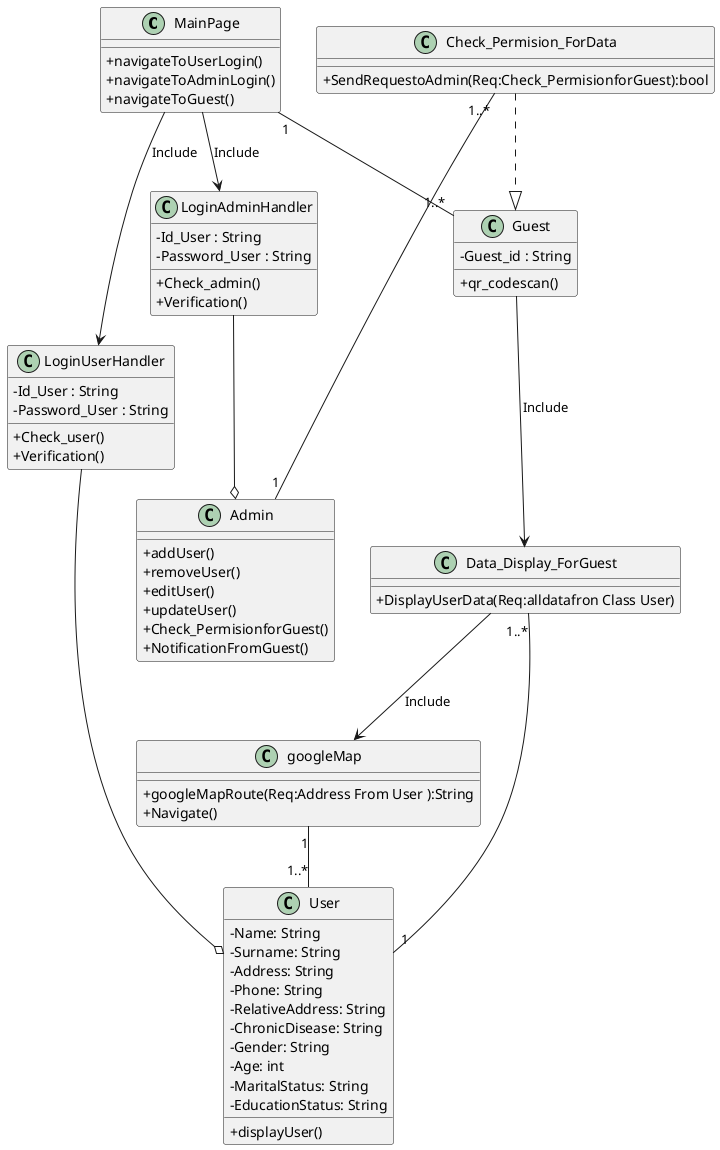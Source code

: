 @startuml
skinparam classAttributeIconSize 0

class MainPage {
  + navigateToUserLogin()
  + navigateToAdminLogin()
  + navigateToGuest()
}

class User {
  - Name: String
  - Surname: String
  - Address: String
  - Phone: String
  - RelativeAddress: String
  - ChronicDisease: String
  - Gender: String
  - Age: int
  - MaritalStatus: String
  - EducationStatus: String
  

  + displayUser()
}
class Admin {

    + addUser()
    + removeUser()
    + editUser()
    + updateUser()
    + Check_PermisionforGuest()
    + NotificationFromGuest()

}
class LoginUserHandler{
  - Id_User : String
  - Password_User : String

  + Check_user()
  + Verification()
}
class LoginAdminHandler{
  - Id_User : String
  - Password_User : String

  + Check_admin()
  + Verification()
}
class Guest {
  - Guest_id : String

  +qr_codescan()

}
class Check_Permision_ForData{
  
  + SendRequestoAdmin(Req:Check_PermisionforGuest):bool
}
class Data_Display_ForGuest{

  + DisplayUserData(Req:alldatafron Class User)
}
Class googleMap{

  + googleMapRoute(Req:Address From User ):String
  + Navigate()
} 



MainPage --> LoginUserHandler : Include
MainPage --> LoginAdminHandler : Include
MainPage "1"-- "1..*" Guest 


LoginUserHandler --o User 
LoginAdminHandler --o Admin 

Check_Permision_ForData ..|> Guest
Check_Permision_ForData "1..*" -- "1" Admin
Data_Display_ForGuest "1..*" -- "1" User
Guest --> Data_Display_ForGuest : Include
Data_Display_ForGuest --> googleMap : Include
googleMap "1"-- "1..*" User 


@enduml
